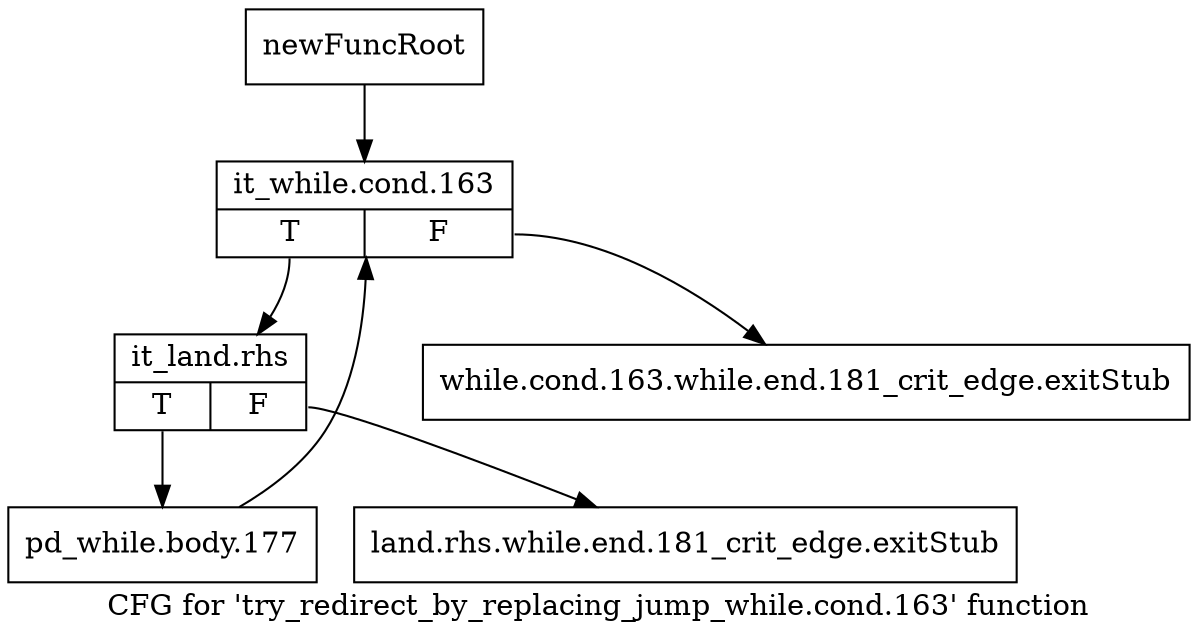 digraph "CFG for 'try_redirect_by_replacing_jump_while.cond.163' function" {
	label="CFG for 'try_redirect_by_replacing_jump_while.cond.163' function";

	Node0xa5be170 [shape=record,label="{newFuncRoot}"];
	Node0xa5be170 -> Node0xa5be260;
	Node0xa5be1c0 [shape=record,label="{while.cond.163.while.end.181_crit_edge.exitStub}"];
	Node0xa5be210 [shape=record,label="{land.rhs.while.end.181_crit_edge.exitStub}"];
	Node0xa5be260 [shape=record,label="{it_while.cond.163|{<s0>T|<s1>F}}"];
	Node0xa5be260:s0 -> Node0xa5be2b0;
	Node0xa5be260:s1 -> Node0xa5be1c0;
	Node0xa5be2b0 [shape=record,label="{it_land.rhs|{<s0>T|<s1>F}}"];
	Node0xa5be2b0:s0 -> Node0xa5be300;
	Node0xa5be2b0:s1 -> Node0xa5be210;
	Node0xa5be300 [shape=record,label="{pd_while.body.177}"];
	Node0xa5be300 -> Node0xa5be260;
}
